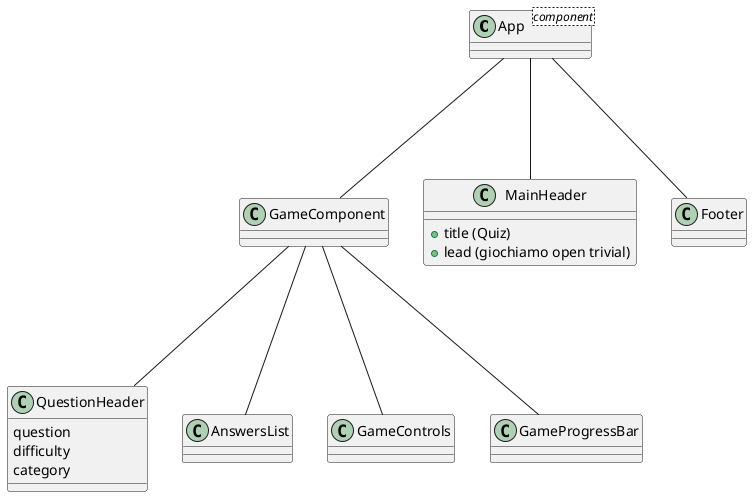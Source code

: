 @startuml

  App --- GameComponent
  App --- MainHeader
  App --- Footer

  GameComponent --- QuestionHeader 
  GameComponent --- AnswersList
  GameComponent --- GameControls
  GameComponent --- GameProgressBar

  class App <component> {}
  class MainHeader {
    +title (Quiz)
    +lead (giochiamo open trivial)
  }

  class QuestionHeader {
    question
    difficulty
    category
  }
@enduml